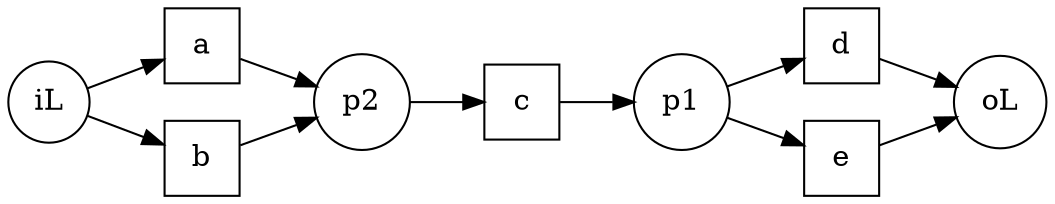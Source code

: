 digraph {
	graph [rankdir=LR]
	c [shape=square]
	p1 [shape=circle]
	c -> p1
	p1 [shape=circle]
	d [shape=square]
	p1 -> d
	p1 [shape=circle]
	e [shape=square]
	p1 -> e
	a [shape=square]
	p2 [shape=circle]
	a -> p2
	b [shape=square]
	p2 [shape=circle]
	b -> p2
	p2 [shape=circle]
	c [shape=square]
	p2 -> c
	iL [shape=circle]
	a [shape=square]
	iL -> a
	iL [shape=circle]
	b [shape=square]
	iL -> b
	oL [shape=circle]
	d [shape=square]
	d -> oL
	oL [shape=circle]
	e [shape=square]
	e -> oL
}
